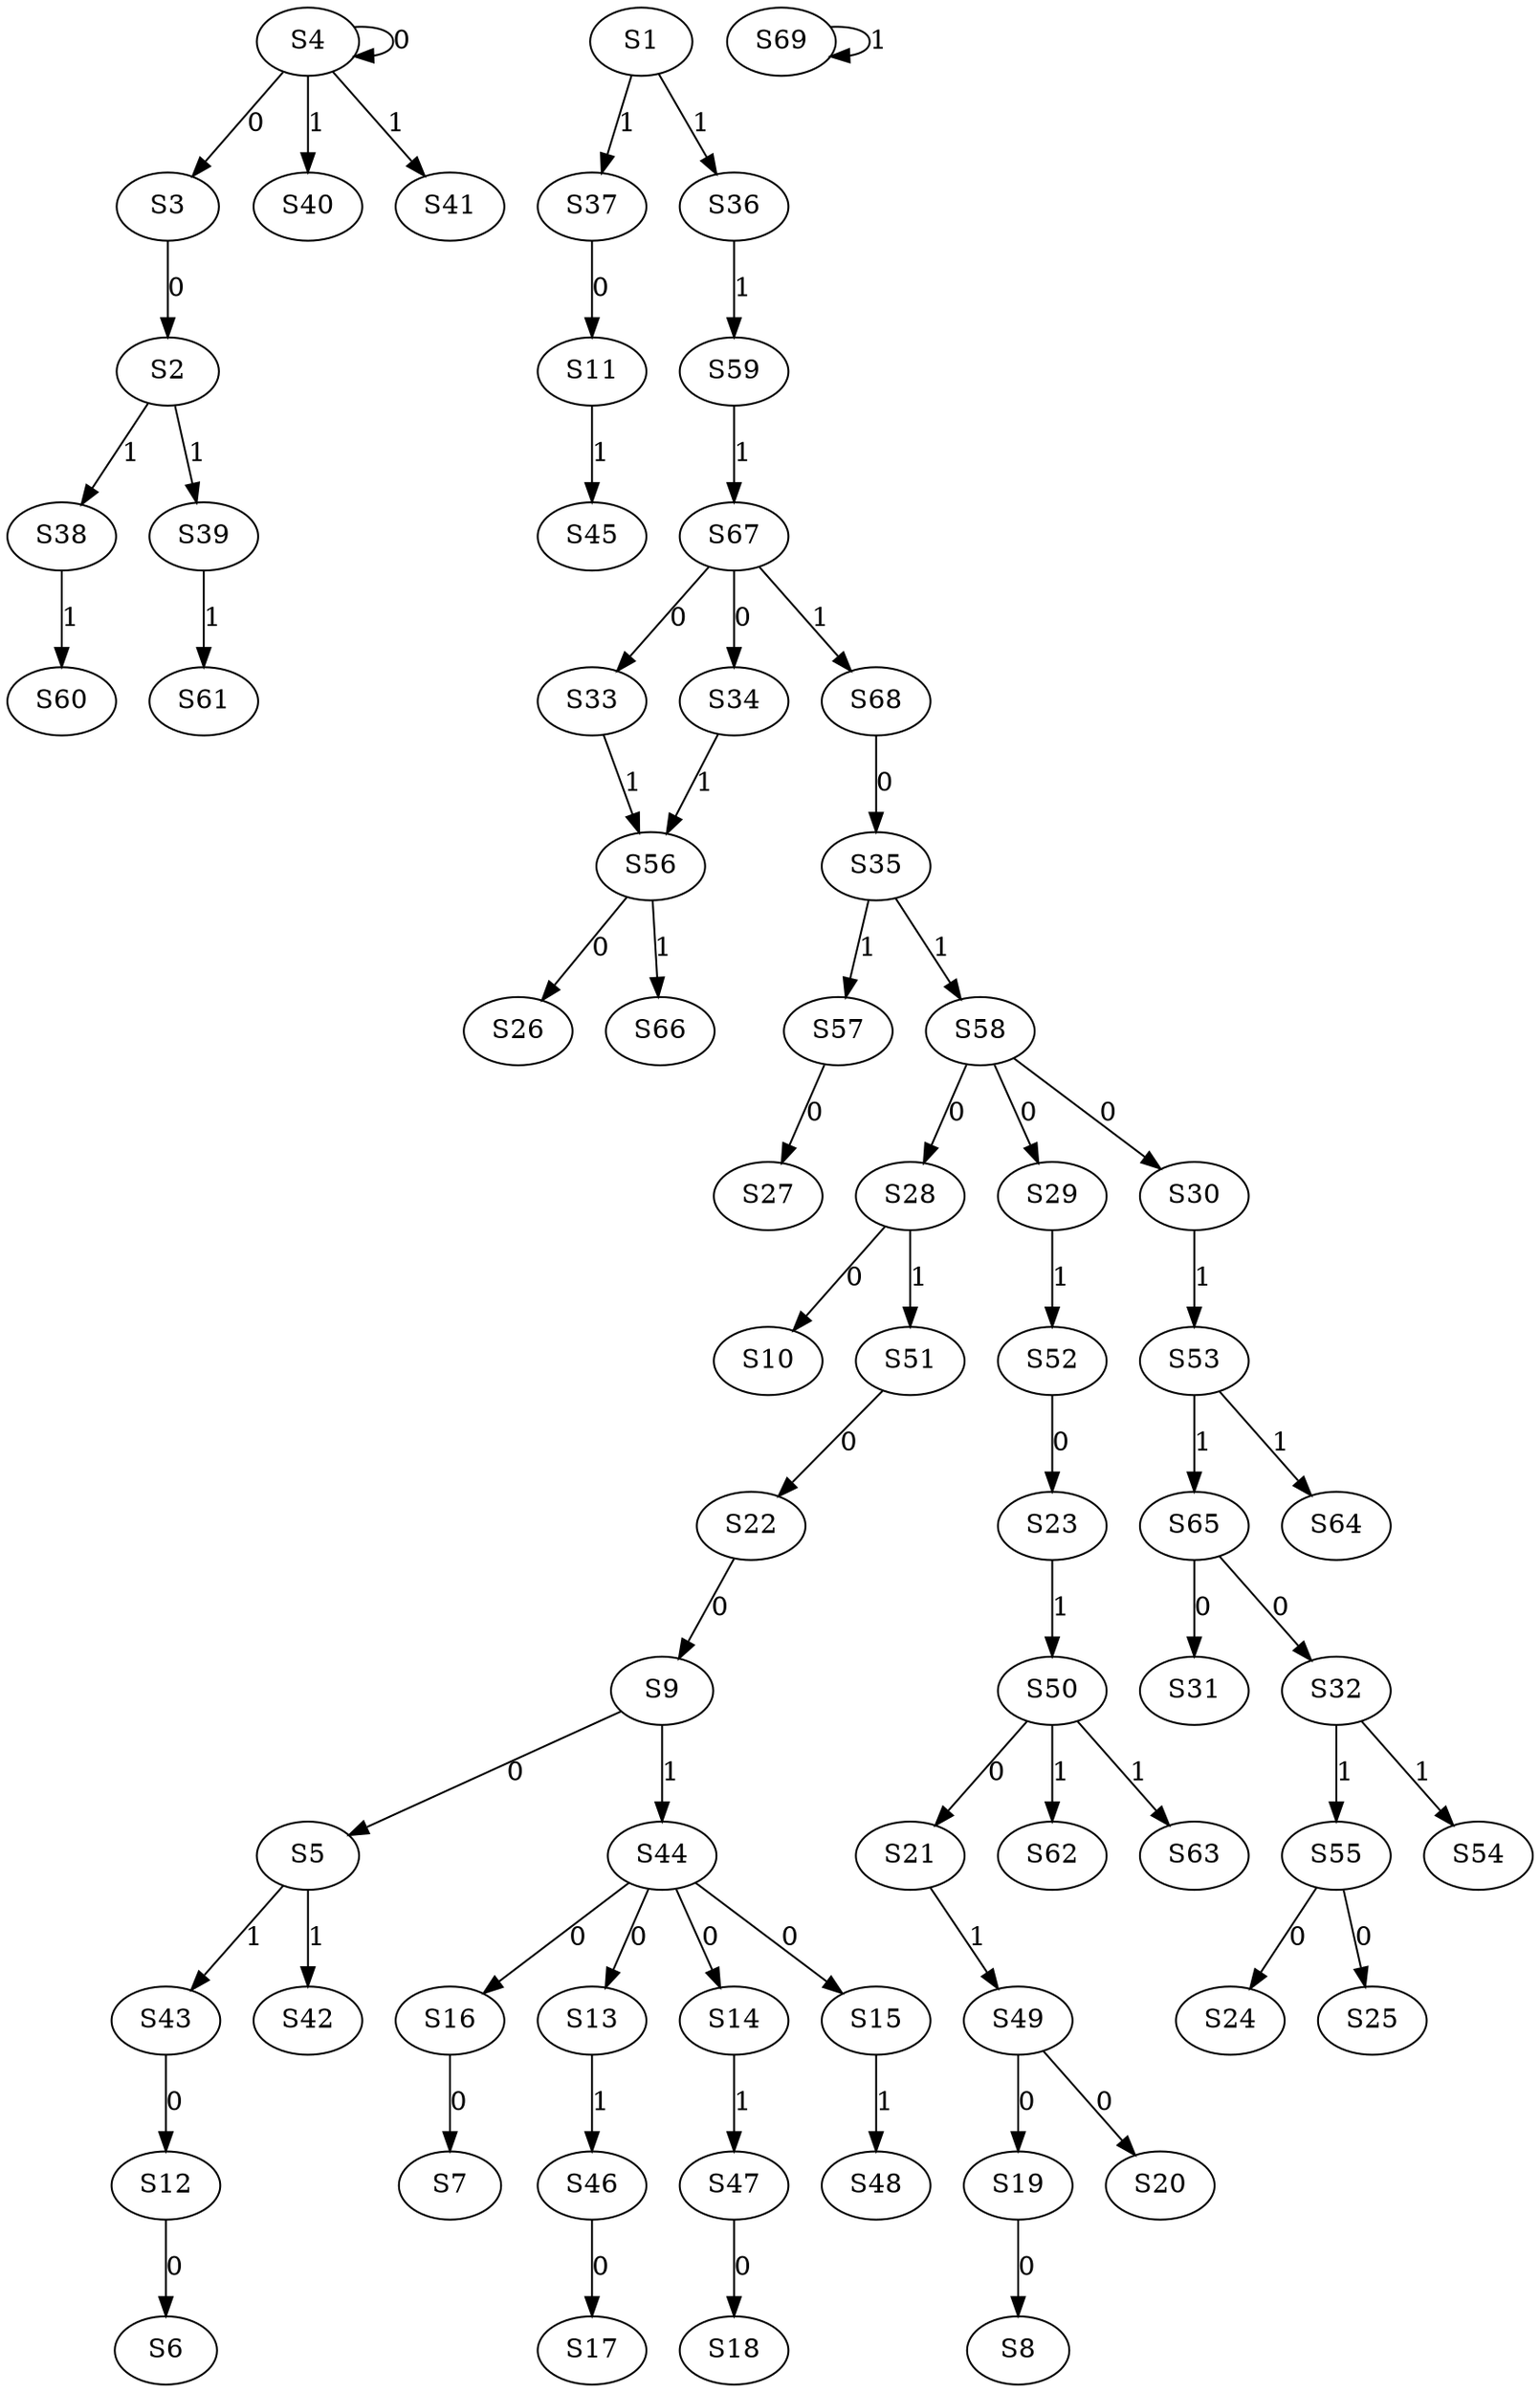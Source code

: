 strict digraph {
	S3 -> S2 [ label = 0 ];
	S4 -> S3 [ label = 0 ];
	S4 -> S4 [ label = 0 ];
	S9 -> S5 [ label = 0 ];
	S12 -> S6 [ label = 0 ];
	S16 -> S7 [ label = 0 ];
	S19 -> S8 [ label = 0 ];
	S22 -> S9 [ label = 0 ];
	S28 -> S10 [ label = 0 ];
	S37 -> S11 [ label = 0 ];
	S43 -> S12 [ label = 0 ];
	S44 -> S13 [ label = 0 ];
	S44 -> S14 [ label = 0 ];
	S44 -> S15 [ label = 0 ];
	S44 -> S16 [ label = 0 ];
	S46 -> S17 [ label = 0 ];
	S47 -> S18 [ label = 0 ];
	S49 -> S19 [ label = 0 ];
	S49 -> S20 [ label = 0 ];
	S50 -> S21 [ label = 0 ];
	S51 -> S22 [ label = 0 ];
	S52 -> S23 [ label = 0 ];
	S55 -> S24 [ label = 0 ];
	S55 -> S25 [ label = 0 ];
	S56 -> S26 [ label = 0 ];
	S57 -> S27 [ label = 0 ];
	S58 -> S28 [ label = 0 ];
	S58 -> S29 [ label = 0 ];
	S58 -> S30 [ label = 0 ];
	S65 -> S31 [ label = 0 ];
	S65 -> S32 [ label = 0 ];
	S67 -> S33 [ label = 0 ];
	S67 -> S34 [ label = 0 ];
	S68 -> S35 [ label = 0 ];
	S1 -> S36 [ label = 1 ];
	S1 -> S37 [ label = 1 ];
	S2 -> S38 [ label = 1 ];
	S2 -> S39 [ label = 1 ];
	S4 -> S40 [ label = 1 ];
	S4 -> S41 [ label = 1 ];
	S5 -> S42 [ label = 1 ];
	S5 -> S43 [ label = 1 ];
	S9 -> S44 [ label = 1 ];
	S11 -> S45 [ label = 1 ];
	S13 -> S46 [ label = 1 ];
	S14 -> S47 [ label = 1 ];
	S15 -> S48 [ label = 1 ];
	S21 -> S49 [ label = 1 ];
	S23 -> S50 [ label = 1 ];
	S28 -> S51 [ label = 1 ];
	S29 -> S52 [ label = 1 ];
	S30 -> S53 [ label = 1 ];
	S32 -> S54 [ label = 1 ];
	S32 -> S55 [ label = 1 ];
	S34 -> S56 [ label = 1 ];
	S35 -> S57 [ label = 1 ];
	S35 -> S58 [ label = 1 ];
	S36 -> S59 [ label = 1 ];
	S38 -> S60 [ label = 1 ];
	S39 -> S61 [ label = 1 ];
	S50 -> S62 [ label = 1 ];
	S50 -> S63 [ label = 1 ];
	S53 -> S64 [ label = 1 ];
	S53 -> S65 [ label = 1 ];
	S56 -> S66 [ label = 1 ];
	S59 -> S67 [ label = 1 ];
	S67 -> S68 [ label = 1 ];
	S69 -> S69 [ label = 1 ];
	S33 -> S56 [ label = 1 ];
}